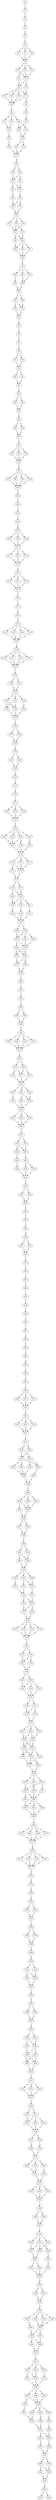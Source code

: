 strict digraph  {
	S0 -> S1 [ label = T ];
	S1 -> S2 [ label = G ];
	S2 -> S3 [ label = C ];
	S3 -> S4 [ label = A ];
	S4 -> S5 [ label = G ];
	S5 -> S6 [ label = T ];
	S5 -> S7 [ label = G ];
	S5 -> S8 [ label = C ];
	S6 -> S9 [ label = C ];
	S7 -> S9 [ label = C ];
	S8 -> S9 [ label = C ];
	S9 -> S10 [ label = C ];
	S9 -> S11 [ label = G ];
	S9 -> S12 [ label = A ];
	S10 -> S13 [ label = A ];
	S11 -> S14 [ label = G ];
	S11 -> S13 [ label = A ];
	S12 -> S13 [ label = A ];
	S13 -> S15 [ label = T ];
	S13 -> S16 [ label = C ];
	S14 -> S16 [ label = C ];
	S15 -> S17 [ label = A ];
	S16 -> S18 [ label = G ];
	S16 -> S19 [ label = T ];
	S16 -> S20 [ label = C ];
	S16 -> S17 [ label = A ];
	S17 -> S21 [ label = A ];
	S17 -> S22 [ label = C ];
	S18 -> S22 [ label = C ];
	S19 -> S22 [ label = C ];
	S20 -> S22 [ label = C ];
	S21 -> S23 [ label = A ];
	S22 -> S24 [ label = G ];
	S23 -> S25 [ label = A ];
	S24 -> S26 [ label = C ];
	S24 -> S27 [ label = G ];
	S24 -> S28 [ label = T ];
	S25 -> S29 [ label = C ];
	S26 -> S29 [ label = C ];
	S26 -> S30 [ label = A ];
	S27 -> S31 [ label = G ];
	S28 -> S31 [ label = G ];
	S29 -> S32 [ label = C ];
	S30 -> S32 [ label = C ];
	S31 -> S33 [ label = T ];
	S32 -> S34 [ label = A ];
	S32 -> S35 [ label = C ];
	S33 -> S36 [ label = G ];
	S34 -> S37 [ label = G ];
	S35 -> S37 [ label = G ];
	S36 -> S37 [ label = G ];
	S37 -> S38 [ label = A ];
	S38 -> S39 [ label = A ];
	S38 -> S40 [ label = C ];
	S39 -> S41 [ label = G ];
	S40 -> S42 [ label = A ];
	S40 -> S41 [ label = G ];
	S41 -> S43 [ label = A ];
	S41 -> S44 [ label = G ];
	S42 -> S43 [ label = A ];
	S43 -> S45 [ label = C ];
	S44 -> S46 [ label = A ];
	S45 -> S47 [ label = A ];
	S45 -> S48 [ label = G ];
	S46 -> S48 [ label = G ];
	S47 -> S49 [ label = G ];
	S48 -> S49 [ label = G ];
	S49 -> S50 [ label = C ];
	S49 -> S51 [ label = T ];
	S49 -> S52 [ label = G ];
	S50 -> S53 [ label = A ];
	S50 -> S54 [ label = C ];
	S51 -> S54 [ label = C ];
	S52 -> S54 [ label = C ];
	S53 -> S55 [ label = G ];
	S54 -> S56 [ label = A ];
	S54 -> S55 [ label = G ];
	S55 -> S57 [ label = A ];
	S55 -> S58 [ label = G ];
	S55 -> S59 [ label = C ];
	S56 -> S59 [ label = C ];
	S57 -> S60 [ label = C ];
	S58 -> S60 [ label = C ];
	S59 -> S60 [ label = C ];
	S60 -> S61 [ label = C ];
	S61 -> S62 [ label = G ];
	S61 -> S63 [ label = T ];
	S61 -> S64 [ label = A ];
	S62 -> S65 [ label = A ];
	S63 -> S66 [ label = C ];
	S64 -> S66 [ label = C ];
	S65 -> S67 [ label = G ];
	S66 -> S67 [ label = G ];
	S67 -> S68 [ label = A ];
	S67 -> S69 [ label = C ];
	S68 -> S70 [ label = C ];
	S68 -> S71 [ label = A ];
	S69 -> S71 [ label = A ];
	S70 -> S72 [ label = T ];
	S71 -> S72 [ label = T ];
	S72 -> S73 [ label = C ];
	S73 -> S74 [ label = A ];
	S74 -> S75 [ label = T ];
	S75 -> S76 [ label = C ];
	S76 -> S77 [ label = A ];
	S76 -> S78 [ label = G ];
	S77 -> S79 [ label = T ];
	S78 -> S79 [ label = T ];
	S79 -> S80 [ label = C ];
	S79 -> S81 [ label = A ];
	S80 -> S82 [ label = A ];
	S81 -> S82 [ label = A ];
	S82 -> S83 [ label = C ];
	S83 -> S84 [ label = C ];
	S83 -> S85 [ label = G ];
	S84 -> S86 [ label = C ];
	S85 -> S86 [ label = C ];
	S86 -> S87 [ label = C ];
	S87 -> S88 [ label = G ];
	S87 -> S89 [ label = A ];
	S88 -> S90 [ label = G ];
	S89 -> S90 [ label = G ];
	S90 -> S91 [ label = C ];
	S91 -> S92 [ label = G ];
	S91 -> S93 [ label = C ];
	S91 -> S94 [ label = A ];
	S92 -> S95 [ label = A ];
	S93 -> S95 [ label = A ];
	S94 -> S95 [ label = A ];
	S95 -> S96 [ label = C ];
	S96 -> S97 [ label = T ];
	S96 -> S98 [ label = C ];
	S96 -> S99 [ label = G ];
	S96 -> S100 [ label = A ];
	S97 -> S101 [ label = T ];
	S98 -> S101 [ label = T ];
	S99 -> S101 [ label = T ];
	S100 -> S101 [ label = T ];
	S101 -> S102 [ label = C ];
	S102 -> S103 [ label = C ];
	S103 -> S104 [ label = A ];
	S104 -> S105 [ label = G ];
	S105 -> S106 [ label = C ];
	S106 -> S107 [ label = C ];
	S106 -> S108 [ label = G ];
	S106 -> S109 [ label = T ];
	S107 -> S110 [ label = C ];
	S108 -> S110 [ label = C ];
	S109 -> S110 [ label = C ];
	S110 -> S111 [ label = C ];
	S110 -> S112 [ label = A ];
	S110 -> S113 [ label = G ];
	S111 -> S114 [ label = G ];
	S112 -> S114 [ label = G ];
	S113 -> S114 [ label = G ];
	S114 -> S115 [ label = A ];
	S115 -> S116 [ label = G ];
	S115 -> S117 [ label = C ];
	S115 -> S118 [ label = T ];
	S116 -> S119 [ label = T ];
	S117 -> S119 [ label = T ];
	S118 -> S119 [ label = T ];
	S119 -> S120 [ label = T ];
	S120 -> S121 [ label = T ];
	S121 -> S122 [ label = G ];
	S122 -> S123 [ label = C ];
	S123 -> S124 [ label = A ];
	S123 -> S125 [ label = T ];
	S123 -> S126 [ label = C ];
	S123 -> S127 [ label = G ];
	S124 -> S128 [ label = G ];
	S125 -> S128 [ label = G ];
	S126 -> S128 [ label = G ];
	S127 -> S128 [ label = G ];
	S128 -> S129 [ label = G ];
	S129 -> S130 [ label = G ];
	S129 -> S131 [ label = C ];
	S129 -> S132 [ label = T ];
	S129 -> S133 [ label = A ];
	S130 -> S134 [ label = G ];
	S131 -> S134 [ label = G ];
	S132 -> S134 [ label = G ];
	S133 -> S134 [ label = G ];
	S134 -> S135 [ label = T ];
	S135 -> S136 [ label = C ];
	S135 -> S137 [ label = G ];
	S136 -> S138 [ label = A ];
	S137 -> S138 [ label = A ];
	S138 -> S139 [ label = G ];
	S138 -> S140 [ label = C ];
	S138 -> S141 [ label = A ];
	S139 -> S142 [ label = T ];
	S139 -> S143 [ label = C ];
	S140 -> S144 [ label = G ];
	S141 -> S142 [ label = T ];
	S141 -> S143 [ label = C ];
	S142 -> S145 [ label = T ];
	S143 -> S145 [ label = T ];
	S144 -> S145 [ label = T ];
	S145 -> S146 [ label = T ];
	S146 -> S147 [ label = C ];
	S146 -> S148 [ label = T ];
	S147 -> S149 [ label = C ];
	S148 -> S149 [ label = C ];
	S149 -> S150 [ label = A ];
	S150 -> S151 [ label = G ];
	S150 -> S152 [ label = A ];
	S151 -> S153 [ label = A ];
	S152 -> S153 [ label = A ];
	S153 -> S154 [ label = A ];
	S154 -> S155 [ label = G ];
	S155 -> S156 [ label = A ];
	S156 -> S157 [ label = C ];
	S157 -> S158 [ label = A ];
	S157 -> S159 [ label = G ];
	S157 -> S160 [ label = T ];
	S158 -> S161 [ label = G ];
	S159 -> S161 [ label = G ];
	S160 -> S161 [ label = G ];
	S161 -> S162 [ label = T ];
	S162 -> S163 [ label = T ];
	S162 -> S164 [ label = G ];
	S162 -> S165 [ label = C ];
	S162 -> S166 [ label = A ];
	S163 -> S167 [ label = C ];
	S164 -> S168 [ label = G ];
	S164 -> S167 [ label = C ];
	S165 -> S169 [ label = A ];
	S166 -> S167 [ label = C ];
	S167 -> S170 [ label = T ];
	S168 -> S170 [ label = T ];
	S169 -> S170 [ label = T ];
	S170 -> S171 [ label = T ];
	S170 -> S172 [ label = C ];
	S170 -> S173 [ label = G ];
	S171 -> S174 [ label = A ];
	S171 -> S175 [ label = G ];
	S172 -> S175 [ label = G ];
	S173 -> S175 [ label = G ];
	S174 -> S176 [ label = T ];
	S175 -> S176 [ label = T ];
	S176 -> S177 [ label = T ];
	S176 -> S178 [ label = G ];
	S177 -> S179 [ label = G ];
	S178 -> S179 [ label = G ];
	S178 -> S180 [ label = A ];
	S179 -> S181 [ label = G ];
	S179 -> S182 [ label = C ];
	S179 -> S183 [ label = T ];
	S180 -> S183 [ label = T ];
	S181 -> S184 [ label = T ];
	S182 -> S185 [ label = C ];
	S183 -> S186 [ label = G ];
	S184 -> S187 [ label = G ];
	S185 -> S187 [ label = G ];
	S186 -> S187 [ label = G ];
	S187 -> S188 [ label = T ];
	S187 -> S189 [ label = C ];
	S188 -> S190 [ label = G ];
	S189 -> S190 [ label = G ];
	S189 -> S191 [ label = C ];
	S189 -> S192 [ label = T ];
	S190 -> S193 [ label = A ];
	S190 -> S194 [ label = C ];
	S191 -> S194 [ label = C ];
	S192 -> S194 [ label = C ];
	S193 -> S195 [ label = A ];
	S193 -> S196 [ label = G ];
	S194 -> S196 [ label = G ];
	S194 -> S195 [ label = A ];
	S195 -> S197 [ label = G ];
	S196 -> S197 [ label = G ];
	S196 -> S198 [ label = A ];
	S197 -> S199 [ label = C ];
	S198 -> S199 [ label = C ];
	S199 -> S200 [ label = A ];
	S200 -> S201 [ label = G ];
	S201 -> S202 [ label = C ];
	S202 -> S203 [ label = A ];
	S203 -> S204 [ label = C ];
	S203 -> S205 [ label = G ];
	S204 -> S206 [ label = G ];
	S205 -> S206 [ label = G ];
	S206 -> S207 [ label = G ];
	S207 -> S208 [ label = C ];
	S207 -> S209 [ label = A ];
	S207 -> S210 [ label = G ];
	S207 -> S211 [ label = T ];
	S208 -> S212 [ label = A ];
	S209 -> S212 [ label = A ];
	S210 -> S212 [ label = A ];
	S211 -> S212 [ label = A ];
	S212 -> S213 [ label = A ];
	S213 -> S214 [ label = A ];
	S213 -> S215 [ label = G ];
	S214 -> S216 [ label = A ];
	S214 -> S217 [ label = G ];
	S215 -> S217 [ label = G ];
	S215 -> S218 [ label = C ];
	S216 -> S219 [ label = T ];
	S217 -> S219 [ label = T ];
	S218 -> S219 [ label = T ];
	S219 -> S220 [ label = C ];
	S219 -> S221 [ label = G ];
	S219 -> S222 [ label = A ];
	S220 -> S223 [ label = T ];
	S221 -> S224 [ label = C ];
	S221 -> S225 [ label = G ];
	S222 -> S225 [ label = G ];
	S223 -> S226 [ label = T ];
	S224 -> S226 [ label = T ];
	S225 -> S226 [ label = T ];
	S226 -> S227 [ label = T ];
	S226 -> S228 [ label = G ];
	S226 -> S229 [ label = C ];
	S227 -> S230 [ label = G ];
	S228 -> S230 [ label = G ];
	S229 -> S230 [ label = G ];
	S230 -> S231 [ label = T ];
	S231 -> S232 [ label = G ];
	S231 -> S233 [ label = T ];
	S232 -> S234 [ label = A ];
	S232 -> S235 [ label = C ];
	S233 -> S235 [ label = C ];
	S234 -> S236 [ label = A ];
	S235 -> S237 [ label = G ];
	S236 -> S238 [ label = G ];
	S237 -> S239 [ label = A ];
	S237 -> S240 [ label = C ];
	S238 -> S241 [ label = C ];
	S239 -> S241 [ label = C ];
	S240 -> S241 [ label = C ];
	S241 -> S242 [ label = A ];
	S242 -> S243 [ label = T ];
	S242 -> S244 [ label = C ];
	S243 -> S245 [ label = G ];
	S244 -> S245 [ label = G ];
	S245 -> S246 [ label = T ];
	S246 -> S247 [ label = C ];
	S247 -> S248 [ label = T ];
	S248 -> S249 [ label = A ];
	S249 -> S250 [ label = T ];
	S249 -> S251 [ label = C ];
	S250 -> S252 [ label = A ];
	S251 -> S252 [ label = A ];
	S252 -> S253 [ label = A ];
	S253 -> S254 [ label = C ];
	S254 -> S255 [ label = T ];
	S255 -> S256 [ label = T ];
	S256 -> S257 [ label = C ];
	S257 -> S258 [ label = C ];
	S258 -> S259 [ label = A ];
	S259 -> S260 [ label = C ];
	S260 -> S261 [ label = C ];
	S261 -> S262 [ label = A ];
	S262 -> S263 [ label = G ];
	S263 -> S264 [ label = A ];
	S264 -> S265 [ label = G ];
	S265 -> S266 [ label = C ];
	S266 -> S267 [ label = A ];
	S267 -> S268 [ label = C ];
	S268 -> S269 [ label = G ];
	S268 -> S270 [ label = C ];
	S268 -> S271 [ label = A ];
	S269 -> S272 [ label = G ];
	S270 -> S272 [ label = G ];
	S271 -> S272 [ label = G ];
	S272 -> S273 [ label = A ];
	S273 -> S274 [ label = T ];
	S273 -> S275 [ label = A ];
	S273 -> S276 [ label = G ];
	S274 -> S277 [ label = G ];
	S275 -> S277 [ label = G ];
	S276 -> S277 [ label = G ];
	S277 -> S278 [ label = A ];
	S278 -> S279 [ label = A ];
	S278 -> S280 [ label = G ];
	S279 -> S281 [ label = G ];
	S279 -> S282 [ label = A ];
	S280 -> S282 [ label = A ];
	S281 -> S283 [ label = C ];
	S281 -> S284 [ label = T ];
	S282 -> S283 [ label = C ];
	S282 -> S285 [ label = G ];
	S282 -> S286 [ label = A ];
	S283 -> S287 [ label = T ];
	S284 -> S288 [ label = C ];
	S285 -> S288 [ label = C ];
	S286 -> S288 [ label = C ];
	S287 -> S289 [ label = G ];
	S288 -> S289 [ label = G ];
	S289 -> S290 [ label = G ];
	S290 -> S291 [ label = G ];
	S290 -> S292 [ label = C ];
	S290 -> S293 [ label = T ];
	S291 -> S294 [ label = G ];
	S291 -> S295 [ label = C ];
	S292 -> S294 [ label = G ];
	S293 -> S294 [ label = G ];
	S294 -> S296 [ label = A ];
	S295 -> S296 [ label = A ];
	S296 -> S297 [ label = C ];
	S296 -> S298 [ label = T ];
	S297 -> S299 [ label = T ];
	S298 -> S299 [ label = T ];
	S299 -> S300 [ label = T ];
	S300 -> S301 [ label = C ];
	S300 -> S302 [ label = T ];
	S301 -> S303 [ label = C ];
	S301 -> S304 [ label = T ];
	S302 -> S303 [ label = C ];
	S303 -> S305 [ label = T ];
	S304 -> S305 [ label = T ];
	S305 -> S306 [ label = C ];
	S305 -> S307 [ label = G ];
	S305 -> S308 [ label = A ];
	S306 -> S309 [ label = A ];
	S307 -> S310 [ label = G ];
	S307 -> S311 [ label = C ];
	S308 -> S310 [ label = G ];
	S309 -> S312 [ label = T ];
	S310 -> S313 [ label = C ];
	S311 -> S312 [ label = T ];
	S312 -> S314 [ label = C ];
	S312 -> S315 [ label = G ];
	S313 -> S314 [ label = C ];
	S314 -> S316 [ label = A ];
	S314 -> S317 [ label = G ];
	S315 -> S317 [ label = G ];
	S316 -> S318 [ label = A ];
	S317 -> S318 [ label = A ];
	S318 -> S319 [ label = T ];
	S318 -> S320 [ label = G ];
	S318 -> S321 [ label = C ];
	S318 -> S322 [ label = A ];
	S319 -> S323 [ label = G ];
	S320 -> S323 [ label = G ];
	S321 -> S323 [ label = G ];
	S322 -> S323 [ label = G ];
	S323 -> S324 [ label = C ];
	S324 -> S325 [ label = T ];
	S324 -> S326 [ label = C ];
	S325 -> S327 [ label = G ];
	S326 -> S327 [ label = G ];
	S326 -> S328 [ label = A ];
	S327 -> S329 [ label = A ];
	S328 -> S329 [ label = A ];
	S329 -> S330 [ label = C ];
	S329 -> S331 [ label = T ];
	S330 -> S332 [ label = A ];
	S330 -> S333 [ label = T ];
	S330 -> S334 [ label = C ];
	S331 -> S334 [ label = C ];
	S332 -> S335 [ label = T ];
	S333 -> S335 [ label = T ];
	S334 -> S335 [ label = T ];
	S335 -> S336 [ label = C ];
	S335 -> S337 [ label = G ];
	S336 -> S338 [ label = C ];
	S337 -> S338 [ label = C ];
	S337 -> S339 [ label = T ];
	S338 -> S340 [ label = A ];
	S339 -> S340 [ label = A ];
	S340 -> S341 [ label = A ];
	S340 -> S342 [ label = G ];
	S340 -> S343 [ label = C ];
	S341 -> S344 [ label = A ];
	S342 -> S345 [ label = C ];
	S343 -> S345 [ label = C ];
	S343 -> S344 [ label = A ];
	S344 -> S346 [ label = A ];
	S344 -> S347 [ label = G ];
	S345 -> S346 [ label = A ];
	S345 -> S347 [ label = G ];
	S346 -> S348 [ label = G ];
	S346 -> S349 [ label = C ];
	S347 -> S350 [ label = T ];
	S347 -> S349 [ label = C ];
	S347 -> S348 [ label = G ];
	S348 -> S351 [ label = C ];
	S349 -> S352 [ label = A ];
	S349 -> S351 [ label = C ];
	S350 -> S351 [ label = C ];
	S351 -> S353 [ label = G ];
	S352 -> S353 [ label = G ];
	S353 -> S354 [ label = T ];
	S353 -> S355 [ label = G ];
	S353 -> S356 [ label = C ];
	S354 -> S357 [ label = T ];
	S354 -> S358 [ label = G ];
	S355 -> S358 [ label = G ];
	S356 -> S359 [ label = A ];
	S357 -> S360 [ label = C ];
	S358 -> S361 [ label = G ];
	S358 -> S360 [ label = C ];
	S359 -> S360 [ label = C ];
	S360 -> S362 [ label = C ];
	S360 -> S363 [ label = A ];
	S360 -> S364 [ label = G ];
	S361 -> S362 [ label = C ];
	S362 -> S365 [ label = T ];
	S363 -> S365 [ label = T ];
	S364 -> S365 [ label = T ];
	S365 -> S366 [ label = C ];
	S366 -> S367 [ label = A ];
	S366 -> S368 [ label = C ];
	S366 -> S369 [ label = G ];
	S366 -> S370 [ label = T ];
	S367 -> S371 [ label = G ];
	S368 -> S371 [ label = G ];
	S369 -> S371 [ label = G ];
	S370 -> S371 [ label = G ];
	S371 -> S372 [ label = A ];
	S372 -> S373 [ label = A ];
	S372 -> S374 [ label = T ];
	S372 -> S375 [ label = G ];
	S372 -> S376 [ label = C ];
	S373 -> S377 [ label = T ];
	S374 -> S377 [ label = T ];
	S375 -> S377 [ label = T ];
	S376 -> S377 [ label = T ];
	S377 -> S378 [ label = A ];
	S378 -> S379 [ label = C ];
	S379 -> S380 [ label = C ];
	S380 -> S381 [ label = T ];
	S381 -> S382 [ label = C ];
	S381 -> S383 [ label = A ];
	S382 -> S384 [ label = A ];
	S383 -> S384 [ label = A ];
	S384 -> S385 [ label = T ];
	S385 -> S386 [ label = T ];
	S385 -> S387 [ label = C ];
	S386 -> S388 [ label = G ];
	S387 -> S388 [ label = G ];
	S388 -> S389 [ label = A ];
	S389 -> S390 [ label = C ];
	S390 -> S391 [ label = A ];
	S390 -> S392 [ label = G ];
	S391 -> S393 [ label = A ];
	S391 -> S394 [ label = G ];
	S392 -> S394 [ label = G ];
	S393 -> S395 [ label = C ];
	S394 -> S395 [ label = C ];
	S395 -> S396 [ label = T ];
	S396 -> S397 [ label = C ];
	S397 -> S398 [ label = C ];
	S397 -> S399 [ label = G ];
	S398 -> S400 [ label = C ];
	S399 -> S400 [ label = C ];
	S400 -> S401 [ label = T ];
	S401 -> S402 [ label = G ];
	S401 -> S403 [ label = C ];
	S402 -> S404 [ label = C ];
	S402 -> S405 [ label = T ];
	S403 -> S405 [ label = T ];
	S404 -> S406 [ label = A ];
	S405 -> S406 [ label = A ];
	S405 -> S407 [ label = T ];
	S406 -> S408 [ label = C ];
	S406 -> S409 [ label = T ];
	S407 -> S408 [ label = C ];
	S407 -> S409 [ label = T ];
	S408 -> S410 [ label = C ];
	S409 -> S410 [ label = C ];
	S410 -> S411 [ label = T ];
	S411 -> S412 [ label = C ];
	S411 -> S413 [ label = G ];
	S411 -> S414 [ label = T ];
	S412 -> S415 [ label = C ];
	S413 -> S415 [ label = C ];
	S414 -> S415 [ label = C ];
	S415 -> S416 [ label = A ];
	S416 -> S417 [ label = C ];
	S416 -> S418 [ label = T ];
	S417 -> S419 [ label = C ];
	S417 -> S420 [ label = A ];
	S417 -> S421 [ label = G ];
	S418 -> S421 [ label = G ];
	S419 -> S422 [ label = T ];
	S420 -> S422 [ label = T ];
	S421 -> S422 [ label = T ];
	S422 -> S423 [ label = G ];
	S422 -> S424 [ label = T ];
	S423 -> S425 [ label = A ];
	S424 -> S426 [ label = G ];
	S425 -> S427 [ label = T ];
	S426 -> S427 [ label = T ];
	S427 -> S428 [ label = C ];
	S427 -> S429 [ label = G ];
	S427 -> S430 [ label = A ];
	S428 -> S431 [ label = A ];
	S429 -> S432 [ label = G ];
	S430 -> S431 [ label = A ];
	S431 -> S433 [ label = T ];
	S432 -> S433 [ label = T ];
	S433 -> S434 [ label = T ];
	S433 -> S435 [ label = G ];
	S433 -> S436 [ label = A ];
	S434 -> S437 [ label = A ];
	S435 -> S437 [ label = A ];
	S436 -> S437 [ label = A ];
	S437 -> S438 [ label = A ];
	S438 -> S439 [ label = A ];
	S438 -> S440 [ label = G ];
	S439 -> S441 [ label = C ];
	S440 -> S441 [ label = C ];
	S441 -> S442 [ label = C ];
	S442 -> S443 [ label = G ];
	S442 -> S444 [ label = C ];
	S442 -> S445 [ label = A ];
	S443 -> S446 [ label = A ];
	S443 -> S447 [ label = C ];
	S443 -> S448 [ label = T ];
	S444 -> S446 [ label = A ];
	S445 -> S447 [ label = C ];
	S446 -> S449 [ label = T ];
	S447 -> S449 [ label = T ];
	S448 -> S450 [ label = C ];
	S449 -> S451 [ label = C ];
	S449 -> S452 [ label = T ];
	S450 -> S453 [ label = G ];
	S451 -> S454 [ label = T ];
	S452 -> S454 [ label = T ];
	S453 -> S454 [ label = T ];
	S454 -> S455 [ label = A ];
	S455 -> S456 [ label = C ];
	S455 -> S457 [ label = T ];
	S456 -> S458 [ label = C ];
	S457 -> S458 [ label = C ];
	S458 -> S459 [ label = A ];
	S459 -> S460 [ label = G ];
	S459 -> S461 [ label = C ];
	S459 -> S462 [ label = T ];
	S459 -> S463 [ label = A ];
	S460 -> S464 [ label = C ];
	S461 -> S465 [ label = A ];
	S462 -> S465 [ label = A ];
	S463 -> S465 [ label = A ];
	S464 -> S466 [ label = C ];
	S465 -> S467 [ label = G ];
	S465 -> S466 [ label = C ];
	S466 -> S468 [ label = T ];
	S466 -> S469 [ label = C ];
	S467 -> S469 [ label = C ];
	S468 -> S470 [ label = C ];
	S469 -> S470 [ label = C ];
	S470 -> S471 [ label = T ];
	S471 -> S472 [ label = G ];
	S471 -> S473 [ label = C ];
	S471 -> S474 [ label = T ];
	S472 -> S475 [ label = G ];
	S472 -> S476 [ label = A ];
	S473 -> S476 [ label = A ];
	S474 -> S477 [ label = C ];
	S475 -> S478 [ label = T ];
	S476 -> S478 [ label = T ];
	S477 -> S478 [ label = T ];
	S478 -> S479 [ label = T ];
	S478 -> S480 [ label = C ];
	S478 -> S481 [ label = A ];
	S479 -> S482 [ label = A ];
	S479 -> S483 [ label = G ];
	S480 -> S482 [ label = A ];
	S481 -> S482 [ label = A ];
	S482 -> S484 [ label = G ];
	S482 -> S485 [ label = A ];
	S482 -> S486 [ label = C ];
	S483 -> S487 [ label = T ];
	S484 -> S488 [ label = G ];
	S485 -> S489 [ label = A ];
	S486 -> S490 [ label = C ];
	S487 -> S489 [ label = A ];
	S488 -> S491 [ label = G ];
	S489 -> S491 [ label = G ];
	S490 -> S492 [ label = A ];
	S491 -> S493 [ label = T ];
	S491 -> S494 [ label = C ];
	S492 -> S494 [ label = C ];
	S493 -> S495 [ label = T ];
	S494 -> S496 [ label = C ];
	S495 -> S497 [ label = A ];
	S496 -> S497 [ label = A ];
	S497 -> S498 [ label = G ];
	S497 -> S499 [ label = A ];
	S498 -> S500 [ label = G ];
	S498 -> S501 [ label = A ];
	S499 -> S500 [ label = G ];
	S500 -> S503 [ label = A ];
	S501 -> S503 [ label = A ];
	S503 -> S504 [ label = A ];
	S504 -> S505 [ label = G ];
	S504 -> S506 [ label = C ];
}

